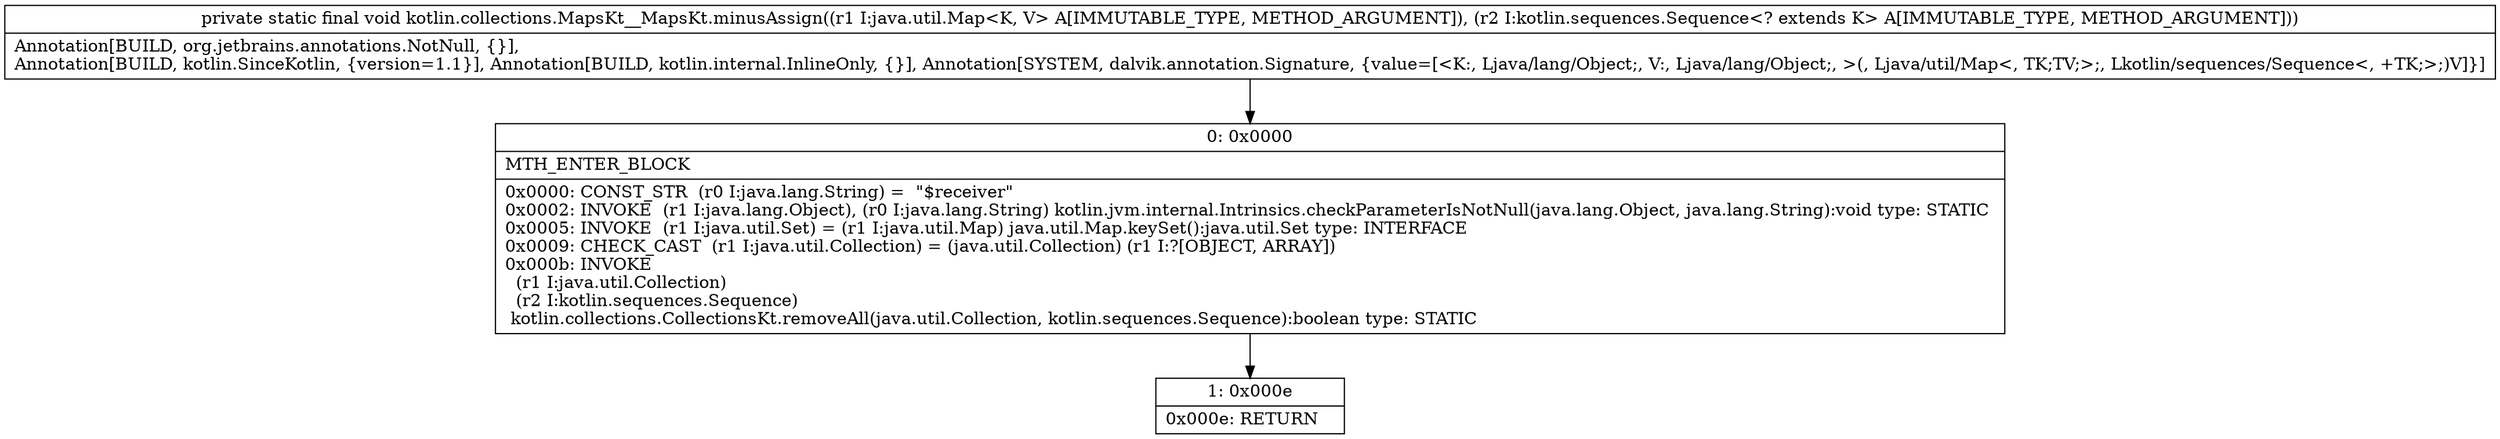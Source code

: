digraph "CFG forkotlin.collections.MapsKt__MapsKt.minusAssign(Ljava\/util\/Map;Lkotlin\/sequences\/Sequence;)V" {
Node_0 [shape=record,label="{0\:\ 0x0000|MTH_ENTER_BLOCK\l|0x0000: CONST_STR  (r0 I:java.lang.String) =  \"$receiver\" \l0x0002: INVOKE  (r1 I:java.lang.Object), (r0 I:java.lang.String) kotlin.jvm.internal.Intrinsics.checkParameterIsNotNull(java.lang.Object, java.lang.String):void type: STATIC \l0x0005: INVOKE  (r1 I:java.util.Set) = (r1 I:java.util.Map) java.util.Map.keySet():java.util.Set type: INTERFACE \l0x0009: CHECK_CAST  (r1 I:java.util.Collection) = (java.util.Collection) (r1 I:?[OBJECT, ARRAY]) \l0x000b: INVOKE  \l  (r1 I:java.util.Collection)\l  (r2 I:kotlin.sequences.Sequence)\l kotlin.collections.CollectionsKt.removeAll(java.util.Collection, kotlin.sequences.Sequence):boolean type: STATIC \l}"];
Node_1 [shape=record,label="{1\:\ 0x000e|0x000e: RETURN   \l}"];
MethodNode[shape=record,label="{private static final void kotlin.collections.MapsKt__MapsKt.minusAssign((r1 I:java.util.Map\<K, V\> A[IMMUTABLE_TYPE, METHOD_ARGUMENT]), (r2 I:kotlin.sequences.Sequence\<? extends K\> A[IMMUTABLE_TYPE, METHOD_ARGUMENT]))  | Annotation[BUILD, org.jetbrains.annotations.NotNull, \{\}], \lAnnotation[BUILD, kotlin.SinceKotlin, \{version=1.1\}], Annotation[BUILD, kotlin.internal.InlineOnly, \{\}], Annotation[SYSTEM, dalvik.annotation.Signature, \{value=[\<K:, Ljava\/lang\/Object;, V:, Ljava\/lang\/Object;, \>(, Ljava\/util\/Map\<, TK;TV;\>;, Lkotlin\/sequences\/Sequence\<, +TK;\>;)V]\}]\l}"];
MethodNode -> Node_0;
Node_0 -> Node_1;
}

